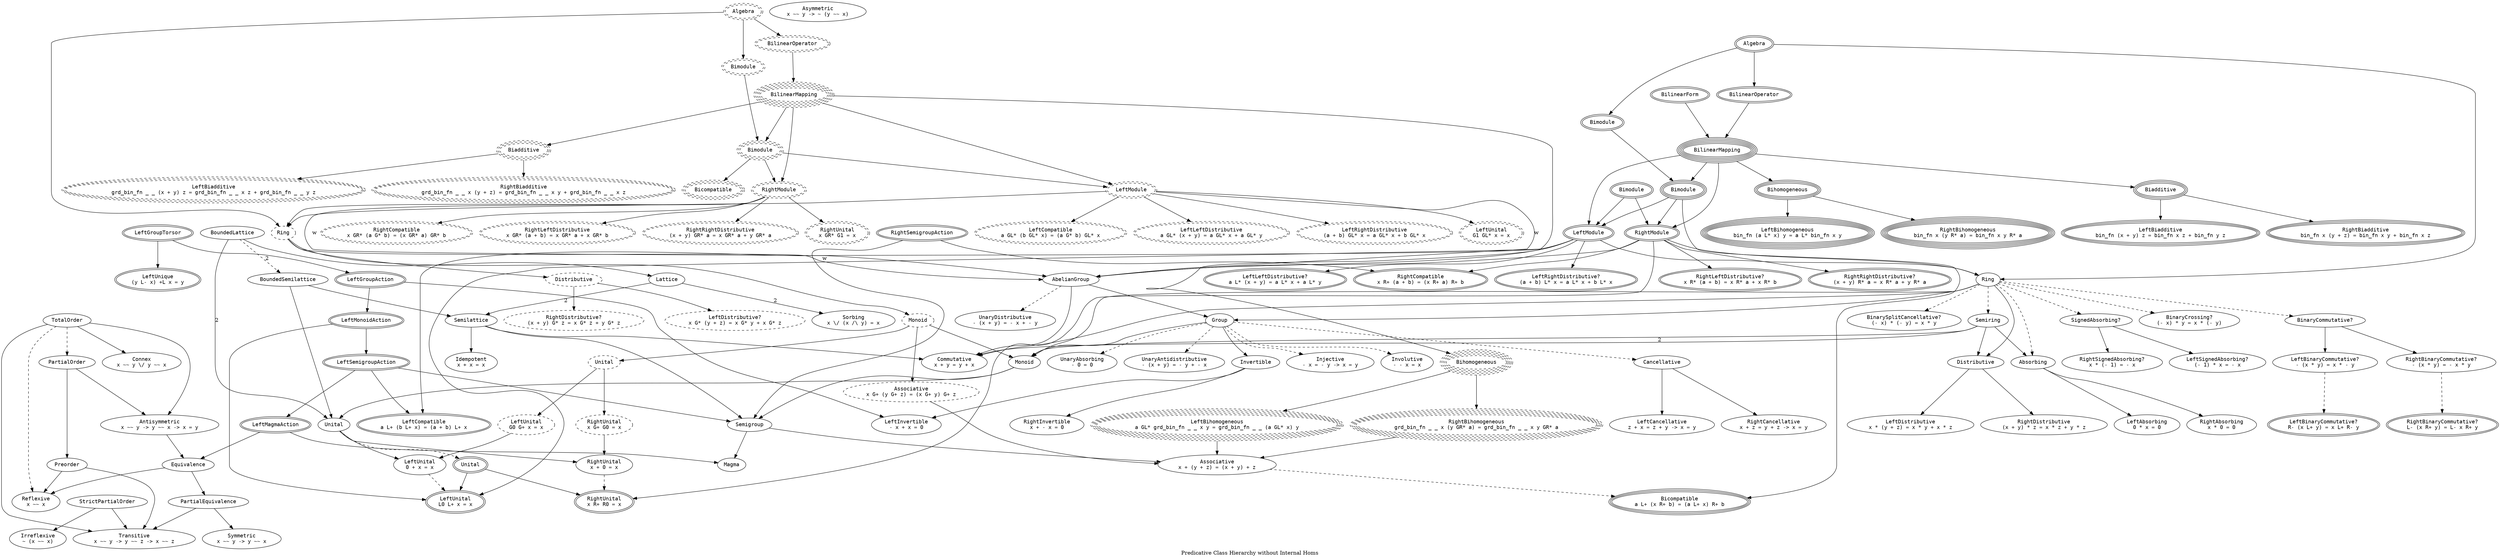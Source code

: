 digraph Is {
  label = "Predicative Class Hierarchy without Internal Homs"

  node [fontname = monospace]

  Antisym [label = "Antisymmetric\nx ~~ y -> y ~~ x -> x = y"]
  Asym [label = "Asymmetric\nx ~~ y -> ~ (y ~~ x)"]
  Connex [label = "Connex\nx ~~ y \\/ y ~~ x"]
  Irrefl [label = "Irreflexive\n~ (x ~~ x)"]
  Refl [label = "Reflexive\nx ~~ x"]
  Sym [label = "Symmetric\nx ~~ y -> y ~~ x"]
  Trans [label = "Transitive\nx ~~ y -> y ~~ z -> x ~~ z"]

  subgraph Five {
    label = "FiveSorted"

    node [peripheries = 5]

    subgraph FiveGrd {
      label = "Graded"

      node [style = dashed]

      GrdBihomogen [label = "Bihomogeneous"]
      GrdBilinMap [label = "BilinearMapping"]
    }

    BilinMap [label = "BilinearMapping"]
  }

  subgraph Four {
    label = "FourSorted"

    node [peripheries = 5]

    subgraph FourGrd {
      label = "Graded"

      node [style = dashed]

      GrdLBihomogen [label = "LeftBihomogeneous\na GL* grd_bin_fn _ _ x y = grd_bin_fn _ _ (a GL* x) y"]
      GrdRBihomogen [label = "RightBihomogeneous\ngrd_bin_fn _ _ x (y GR* a) = grd_bin_fn _ _ x y GR* a"]
    }

    LBihomogen [label = "LeftBihomogeneous\nbin_fn (a L* x) y = a L* bin_fn x y"]
    RBihomogen [label = "RightBihomogeneous\nbin_fn x (y R* a) = bin_fn x y R* a"]
  }

  subgraph Three {
    label = "ThreeSorted"

    node [peripheries = 3]

    subgraph ThreeGrd {
      label = "Graded"

      node [style = dashed]

      GrdBiaddve [label = "Biadditive"]
      GrdBicompat [label = "Bicompatible"]
      GrdLBiaddve [label = "LeftBiadditive\ngrd_bin_fn _ _ (x + y) z = grd_bin_fn _ _ x z + grd_bin_fn _ _ y z"]
      GrdRBiaddve [label = "RightBiadditive\ngrd_bin_fn _ _ x (y + z) = grd_bin_fn _ _ x y + grd_bin_fn _ _ x z"]
      ThreeGrdBimod [label = "Bimodule"]
    }

    Biaddve [label = "Biadditive"]
    Bicompat [label = "Bicompatible\na L+ (x R+ b) = (a L+ x) R+ b"]
    Bihomogen [label = "Bihomogeneous"]
    LBiaddve [label = "LeftBiadditive\nbin_fn (x + y) z = bin_fn x z + bin_fn y z"]
    RBiaddve [label = "RightBiadditive\nbin_fn x (y + z) = bin_fn x y + bin_fn x z"]
    ThreeBimod [label = "Bimodule"]
  }

  subgraph Two {
    label = "TwoSorted"

    node [peripheries = 2]

    subgraph TwoGrd {
      label = "Graded"

      node [style = dashed]

      // BilinForm [label = "BilinearForm"]
      GrdAlg [label = "Algebra"]
      GrdBilinOp [label = "BilinearOperator"]
      GrdLCompat [label = "LeftCompatible\na GL* (b GL* x) = (a G* b) GL* x"]
      GrdLMod [label = "LeftModule"]
      GrdRCompat [label = "RightCompatible\nx GR* (a G* b) = (x GR* a) GR* b"]
      GrdRMod [label = "RightModule"]
      TwoGrdBimod [label = "Bimodule"]
      TwoGrdLLDistr [label = "LeftLeftDistributive\na GL* (x + y) = a GL* x + a GL* y"]
      TwoGrdLRDistr [label = "LeftRightDistributive\n(a + b) GL* x = a GL* x + b GL* x"]
      TwoGrdLUnl [label = "LeftUnital\nG1 GL* x = x"]
      TwoGrdRLDistr [label = "RightLeftDistributive\nx GR* (a + b) = x GR* a + x GR* b"]
      TwoGrdRRDistr [label = "RightRightDistributive\n(x + y) GR* a = x GR* a + y GR* a"]
      TwoGrdRUnl [label = "RightUnital\nx GR* G1 = x"]
    }

    Alg [label = "Algebra"]
    BilinForm [label = "BilinearForm"]
    BilinOp [label = "BilinearOperator"]
    Bimod [label = "Bimodule"]
    LCompat [label = "LeftCompatible\na L+ (b L+ x) = (a + b) L+ x"]
    LGrpAct [label = "LeftGroupAction"]
    LGrpTor [label = "LeftGroupTorsor"]
    LMagAct [label = "LeftMagmaAction"]
    LMod [label = "LeftModule"]
    LMonAct [label = "LeftMonoidAction"]
    LNullUniq [label = "LeftUnique\n(y L- x) +L x = y"]
    LSgrpAct [label = "LeftSemigroupAction"]
    RCompat [label = "RightCompatible\nx R+ (a + b) = (x R+ a) R+ b"]
    RMod [label = "RightModule"]
    RSgrpAct [label = "RightSemigroupAction"]
    TwoBimod [label = "Bimodule"]
    TwoRBinComm [label = "RightBinaryCommutative?\nL- (x R+ y) = L- x R+ y"]
    TwoLLDistr [label = "LeftLeftDistributive?\na L* (x + y) = a L* x + a L* y"]
    TwoLRDistr [label = "LeftRightDistributive?\n(a + b) L* x = a L* x + b L* x"]
    TwoLUnl [label = "LeftUnital\nL0 L+ x = x"]
    TwoLBinComm [label = "LeftBinaryCommutative?\nR- (x L+ y) = x L+ R- y"]
    TwoRLDistr [label = "RightLeftDistributive?\nx R* (a + b) = x R* a + x R* b"]
    TwoRRDistr [label = "RightRightDistributive?\n(x + y) R* a = x R* a + y R* a"]
    TwoRUnl [label = "RightUnital\nx R+ R0 = x"]
    TwoUnl [label = "Unital"]
  }

  subgraph One {
    label = "OneSorted"

    subgraph OneGrd {
      label = "Graded"

      node [style = dashed]

      GrdAssoc [label = "Associative\nx G+ (y G+ z) = (x G+ y) G+ z"]
      GrdDistr [label = "Distributive"]
      GrdLDistr [label = "LeftDistributive?\nx G* (y + z) = x G* y + x G* z"]
      GrdLUnl [label = "LeftUnital\nG0 G+ x = x"]
      GrdMon [label = "Monoid"]
      GrdRDistr [label = "RightDistributive?\n(x + y) G* z = x G* z + y G* z"]
      GrdRUnl [label = "RightUnital\nx G+ G0 = x"]
      GrdRing [label = "Ring"]
      GrdUnl [label = "Unital"]
    }

    AbGrp [label = "AbelianGroup"]
    Absorb [label = "Absorbing"]
    Assoc [label = "Associative\nx + (y + z) = (x + y) + z"]
    BinComm [label = "BinaryCommutative?"]
    BinCrs [label = "BinaryCrossing?\n(- x) * y = x * (- y)"]
    BinSptCancel [label = "BinarySplitCancellative?\n(- x) * (- y) = x * y"]
    Cancel [label = "Cancellative"]
    Comm [label = "Commutative\nx + y = y + x"]
    Distr [label = "Distributive"]
    Eq [label = "Equivalence"]
    Grp [label = "Group"]
    Inj [label = "Injective\n- x = - y -> x = y"]
    Inv [label = "Invertible"]
    Invol [label = "Involutive\n- - x = x"]
    LAbsorb [label = "LeftAbsorbing\n0 * x = 0"]
    RBinComm [label = "RightBinaryCommutative?\n- (x * y) = - x * y"]
    LCancel [label = "LeftCancellative\nz + x = z + y -> x = y"]
    LDistr [label = "LeftDistributive\nx * (y + z) = x * y + x * z"]
    LInv [label = "LeftInvertible\n- x + x = 0"]
    LSgnAbsorb [label = "LeftSignedAbsorbing?\n(- 1) * x = - x"]
    LUnl [label = "LeftUnital\n0 + x = x"]
    Mag [label = "Magma"]
    Mon [label = "Monoid"]
    PartEq [label = "PartialEquivalence"]
    RAbsorb [label = "RightAbsorbing\nx * 0 = 0"]
    LBinComm [label = "LeftBinaryCommutative?\n- (x * y) = x * - y"]
    RCancel [label = "RightCancellative\nx + z = y + z -> x = y"]
    RDistr [label = "RightDistributive\n(x + y) * z = x * z + y * z"]
    RInv [label = "RightInvertible\nx + - x = 0"]
    RSgnAbsorb [label = "RightSignedAbsorbing?\nx * (- 1) = - x"]
    RUnl [label = "RightUnital\nx + 0 = x"]
    Ring [label = "Ring"]
    SgnAbsorb [label = "SignedAbsorbing?"]
    Sgrp [label = "Semigroup"]
    Sring [label = "Semiring"]
    StrPartOrd [label = "StrictPartialOrder"]
    UnAbsorb [label = "UnaryAbsorbing\n- 0 = 0"]
    UnAntidistr [label = "UnaryAntidistributive\n- (x + y) = - y + - x"]
    UnDistr [label = "UnaryDistributive\n- (x + y) = - x + - y"]
    Unl [label = "Unital"]

    BndLat [label = "BoundedLattice"]
    BndSlat [label = "BoundedSemilattice"]
    Idem [label = "Idempotent\nx + x = x"]
    Lat [label = "Lattice"]
    PartOrd [label = "PartialOrder"]
    Preord [label = "Preorder"]
    Slat [label = "Semilattice"]
    Sorb [label = "Sorbing\nx \\/ (x /\\ y) = x"]
    TotOrd [label = "TotalOrder"]
  }

  node [fillcolor = violet, style = filled]

  edge [style = solid]

  AbGrp -> Comm
  AbGrp -> Grp
  Absorb -> LAbsorb
  Absorb -> RAbsorb
  Alg -> BilinOp
  Alg -> Ring
  Alg -> TwoBimod
  Antisym -> Eq
  Biaddve -> LBiaddve
  Biaddve -> RBiaddve
  Bihomogen -> LBihomogen
  Bihomogen -> RBihomogen
  BilinForm -> BilinMap
  BilinMap -> Biaddve
  BilinMap -> Bihomogen
  BilinMap -> LMod
  BilinMap -> RMod
  BilinMap -> ThreeBimod
  BilinOp -> BilinMap
  Bimod -> LMod
  Bimod -> RMod
  BinComm -> RBinComm
  BinComm -> LBinComm
  BndLat -> Lat
  BndLat -> Unl [label = "2"]
  BndSlat -> Slat
  BndSlat -> Unl
  Cancel -> LCancel
  Cancel -> RCancel
  Distr -> LDistr
  Distr -> RDistr
  Eq -> PartEq
  Eq -> Refl
  GrdAlg -> GrdBilinOp
  GrdAlg -> GrdRing
  GrdAlg -> TwoGrdBimod
  GrdAssoc -> Assoc
  GrdBiaddve -> GrdLBiaddve
  GrdBiaddve -> GrdRBiaddve
  GrdBihomogen -> GrdLBihomogen
  GrdBihomogen -> GrdRBihomogen
  GrdBilinMap -> GrdBiaddve
  GrdBilinMap -> GrdBihomogen
  GrdBilinMap -> GrdLMod
  GrdBilinMap -> GrdRMod
  GrdBilinMap -> ThreeGrdBimod
  GrdBilinOp -> GrdBilinMap
  GrdDistr -> GrdLDistr
  GrdDistr -> GrdRDistr
  GrdLBihomogen -> Assoc
  GrdLMod -> AbGrp [label = "w"]
  GrdLMod -> GrdLCompat
  GrdLMod -> GrdRing
  GrdLMod -> TwoGrdLLDistr
  GrdLMod -> TwoGrdLRDistr
  GrdLMod -> TwoGrdLUnl
  GrdLUnl -> LUnl
  GrdMon -> GrdAssoc
  GrdMon -> GrdUnl
  GrdMon -> Mon
  GrdRBihomogen -> Assoc
  GrdRMod -> AbGrp [label = "w"]
  GrdRMod -> GrdRCompat
  GrdRMod -> GrdRing
  GrdRMod -> TwoGrdRLDistr
  GrdRMod -> TwoGrdRRDistr
  GrdRMod -> TwoGrdRUnl
  GrdRUnl -> RUnl
  GrdRing -> AbGrp [label = "w"]
  GrdRing -> GrdDistr
  GrdRing -> GrdMon
  GrdUnl -> GrdLUnl
  GrdUnl -> GrdRUnl
  Grp -> Inv
  Grp -> Mon
  Inv -> LInv
  Inv -> RInv
  LGrpAct -> LInv
  LGrpAct -> LMonAct
  LGrpTor -> LGrpAct
  LGrpTor -> LNullUniq
  LMagAct -> Eq
  LMagAct -> Mag
  LMod -> AbGrp
  LMod -> LCompat
  LMod -> Ring
  LMod -> TwoLLDistr
  LMod -> TwoLRDistr
  LMod -> TwoLUnl
  LMonAct -> LSgrpAct
  LMonAct -> TwoLUnl
  LSgrpAct -> LCompat
  LSgrpAct -> LMagAct
  LSgrpAct -> Sgrp
  Lat -> Slat [label = "2"]
  Lat -> Sorb [label = "2"]
  Mon -> Sgrp
  Mon -> Unl
  PartEq -> Sym
  PartEq -> Trans
  PartOrd -> Antisym
  PartOrd -> Preord
  Preord -> Refl
  Preord -> Trans
  RMod -> AbGrp
  RMod -> RCompat
  RMod -> Ring
  RMod -> TwoRLDistr
  RMod -> TwoRRDistr
  RMod -> TwoRUnl
  RSgrpAct -> RCompat
  RSgrpAct -> Sgrp
  Ring -> Comm
  Ring -> Distr
  Ring -> Grp
  Ring -> Mon
  SgnAbsorb -> LSgnAbsorb
  SgnAbsorb -> RSgnAbsorb
  Sgrp -> Assoc
  Sgrp -> Mag
  Slat -> Comm
  Slat -> Idem
  Slat -> Sgrp
  Sring -> Absorb
  Sring -> Comm
  Sring -> Distr
  Sring -> Mon [label = "2"]
  StrPartOrd -> Irrefl
  StrPartOrd -> Trans
  ThreeBimod -> Bicompat
  ThreeBimod -> LMod
  ThreeBimod -> RMod
  ThreeGrdBimod -> GrdBicompat
  ThreeGrdBimod -> GrdLMod
  ThreeGrdBimod -> GrdRMod
  TotOrd -> Antisym
  TotOrd -> Connex
  TotOrd -> Trans
  TwoBimod -> ThreeBimod
  TwoGrdBimod -> ThreeGrdBimod
  TwoUnl -> TwoLUnl
  TwoUnl -> TwoRUnl
  Unl -> LUnl
  Unl -> RUnl

  edge [style = dashed]

  AbGrp -> UnDistr
  Assoc -> Bicompat
  BndLat -> BndSlat [label = "2"]
  Grp -> Cancel
  Grp -> Inj
  Grp -> Invol
  Grp -> UnAbsorb
  Grp -> UnAntidistr
  RBinComm -> TwoRBinComm
  LUnl -> TwoLUnl
  LBinComm -> TwoLBinComm
  RUnl -> TwoRUnl
  Ring -> Absorb
  Ring -> BinComm
  Ring -> BinCrs
  Ring -> BinSptCancel
  Ring -> SgnAbsorb
  Ring -> Sring
  TotOrd -> PartOrd
  TotOrd -> Refl
  Unl -> TwoUnl
}
